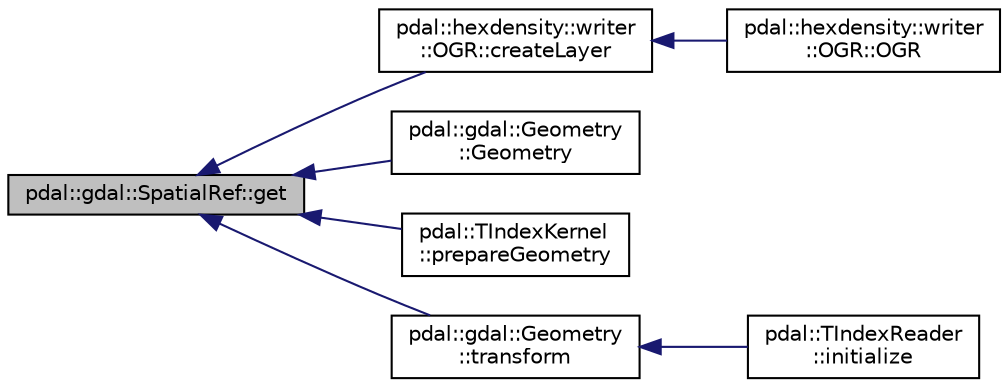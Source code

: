 digraph "pdal::gdal::SpatialRef::get"
{
  edge [fontname="Helvetica",fontsize="10",labelfontname="Helvetica",labelfontsize="10"];
  node [fontname="Helvetica",fontsize="10",shape=record];
  rankdir="LR";
  Node1 [label="pdal::gdal::SpatialRef::get",height=0.2,width=0.4,color="black", fillcolor="grey75", style="filled", fontcolor="black"];
  Node1 -> Node2 [dir="back",color="midnightblue",fontsize="10",style="solid",fontname="Helvetica"];
  Node2 [label="pdal::hexdensity::writer\l::OGR::createLayer",height=0.2,width=0.4,color="black", fillcolor="white", style="filled",URL="$classpdal_1_1hexdensity_1_1writer_1_1OGR.html#ab133b70a8f0d8a3429adcaf334672bca"];
  Node2 -> Node3 [dir="back",color="midnightblue",fontsize="10",style="solid",fontname="Helvetica"];
  Node3 [label="pdal::hexdensity::writer\l::OGR::OGR",height=0.2,width=0.4,color="black", fillcolor="white", style="filled",URL="$classpdal_1_1hexdensity_1_1writer_1_1OGR.html#ae13168900a353fa8fbe56b2c8b190cce"];
  Node1 -> Node4 [dir="back",color="midnightblue",fontsize="10",style="solid",fontname="Helvetica"];
  Node4 [label="pdal::gdal::Geometry\l::Geometry",height=0.2,width=0.4,color="black", fillcolor="white", style="filled",URL="$classpdal_1_1gdal_1_1Geometry.html#a5137f81387e8554b4f0c969bf0c9ac02"];
  Node1 -> Node5 [dir="back",color="midnightblue",fontsize="10",style="solid",fontname="Helvetica"];
  Node5 [label="pdal::TIndexKernel\l::prepareGeometry",height=0.2,width=0.4,color="black", fillcolor="white", style="filled",URL="$classpdal_1_1TIndexKernel.html#a13acfb596597f1ea978a8225a67e3d24"];
  Node1 -> Node6 [dir="back",color="midnightblue",fontsize="10",style="solid",fontname="Helvetica"];
  Node6 [label="pdal::gdal::Geometry\l::transform",height=0.2,width=0.4,color="black", fillcolor="white", style="filled",URL="$classpdal_1_1gdal_1_1Geometry.html#a0428e56f29d56cae5387b85cd6884cc1"];
  Node6 -> Node7 [dir="back",color="midnightblue",fontsize="10",style="solid",fontname="Helvetica"];
  Node7 [label="pdal::TIndexReader\l::initialize",height=0.2,width=0.4,color="black", fillcolor="white", style="filled",URL="$classpdal_1_1TIndexReader.html#a441e8f1f37ac3ac418c6d1a7144bf8cd"];
}
